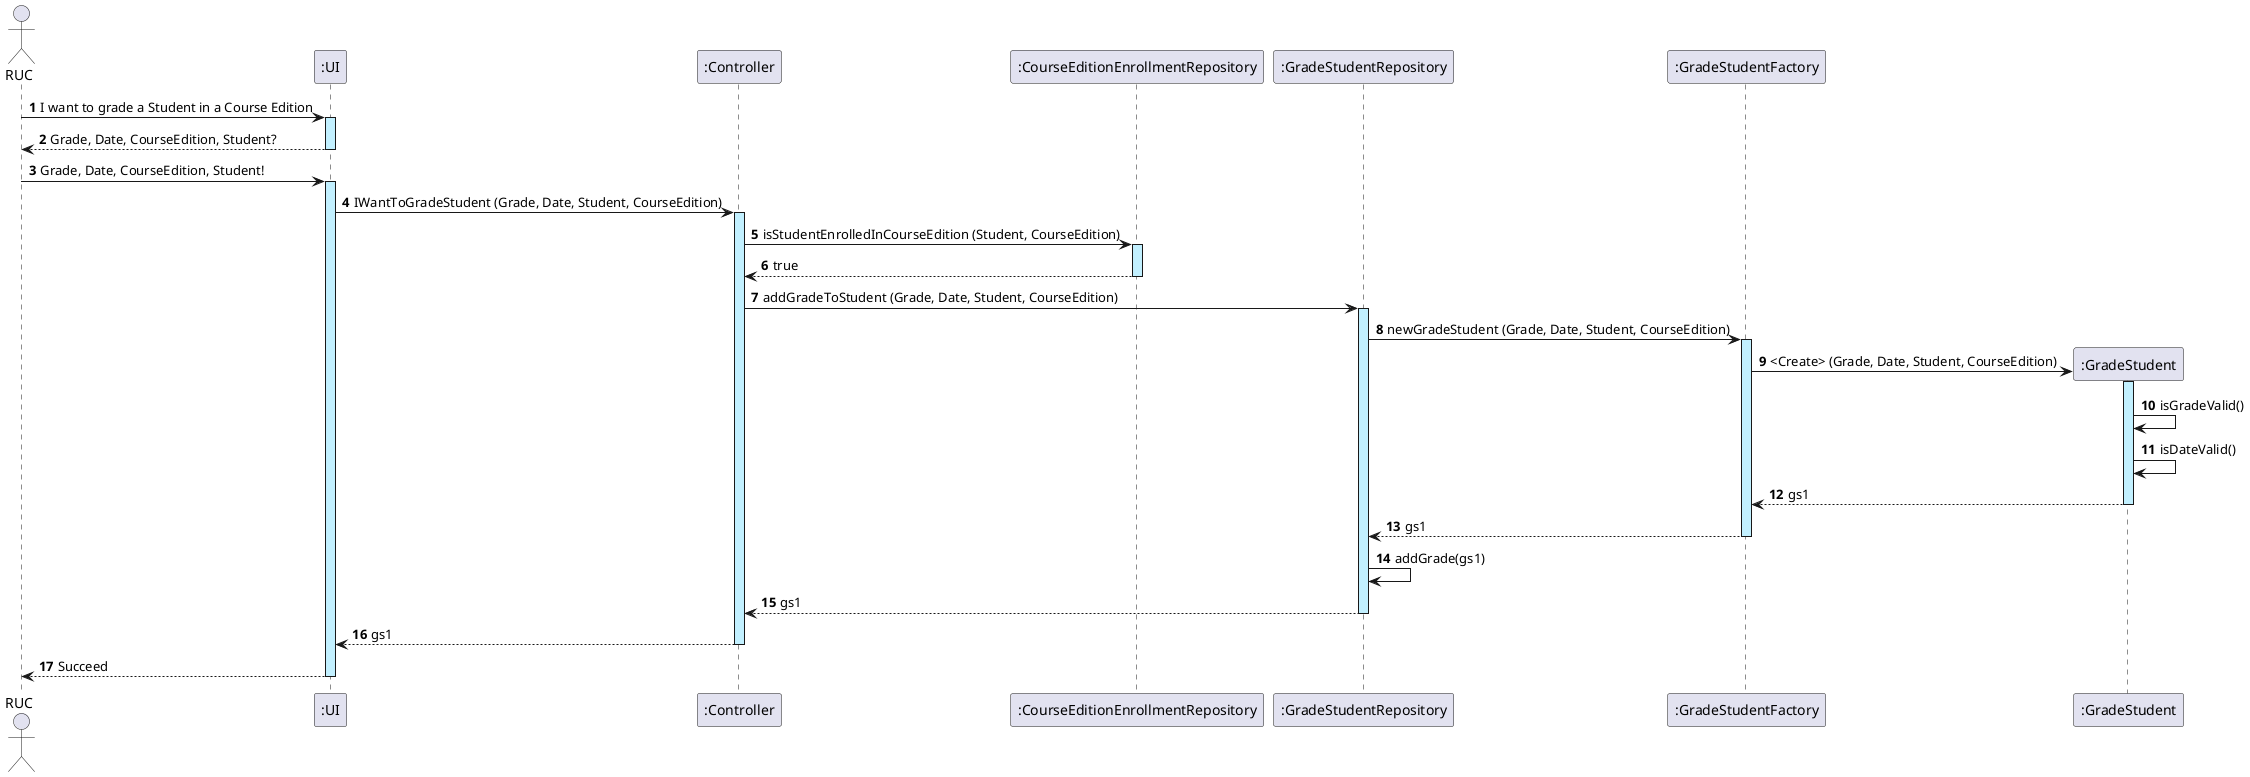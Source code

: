 @startuml
actor RUC
participant ":UI" as UI
participant ":Controller" as ctr
participant ":CourseEditionEnrollmentRepository" as CEER
participant ":GradeStudentRepository" as GR
participant ":GradeStudentFactory" as GSF

autonumber

RUC -> UI ++ #application: I want to grade a Student in a Course Edition
UI --> RUC --: Grade, Date, CourseEdition, Student?
RUC -> UI ++ #application: Grade, Date, CourseEdition, Student!
UI -> ctr ++ #application : IWantToGradeStudent (Grade, Date, Student, CourseEdition)
ctr -> CEER ++ #application : isStudentEnrolledInCourseEdition (Student, CourseEdition)
CEER --> ctr -- : true


ctr -> GR ++ #application : addGradeToStudent (Grade, Date, Student, CourseEdition)
GR -> GSF ++ #application : newGradeStudent (Grade, Date, Student, CourseEdition)



create ":GradeStudent" as GS
GSF -> GS ++ #application : <Create> (Grade, Date, Student, CourseEdition)
GS -> GS : isGradeValid()
GS -> GS : isDateValid()
GS --> GSF -- : gs1
GSF --> GR -- : gs1


GR -> GR : addGrade(gs1)
GR --> ctr --: gs1
ctr --> UI --: gs1
UI --> RUC --: Succeed

@endumll